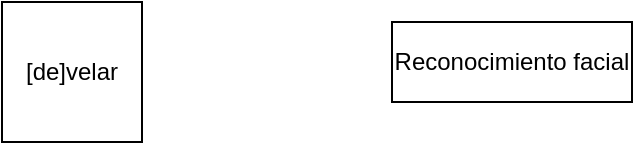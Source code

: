 <mxfile version="13.10.8" type="github">
  <diagram id="df4LoSMx6PirMKs4pR7R" name="Page-1">
    <mxGraphModel dx="868" dy="450" grid="1" gridSize="10" guides="1" tooltips="1" connect="1" arrows="1" fold="1" page="1" pageScale="1" pageWidth="850" pageHeight="1100" math="0" shadow="0">
      <root>
        <mxCell id="0" />
        <mxCell id="1" parent="0" />
        <mxCell id="53Ct0VY88A1SnN8FUH9h-8" value="[de]velar" style="whiteSpace=wrap;html=1;aspect=fixed;" vertex="1" parent="1">
          <mxGeometry x="385" y="20" width="70" height="70" as="geometry" />
        </mxCell>
        <mxCell id="0yU8QN1c-Rf17GfS3aar-1" value="Reconocimiento facial" style="rounded=0;whiteSpace=wrap;html=1;" vertex="1" parent="1">
          <mxGeometry x="580" y="30" width="120" height="40" as="geometry" />
        </mxCell>
      </root>
    </mxGraphModel>
  </diagram>
</mxfile>
